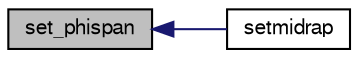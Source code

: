 digraph "set_phispan"
{
  bgcolor="transparent";
  edge [fontname="FreeSans",fontsize="10",labelfontname="FreeSans",labelfontsize="10"];
  node [fontname="FreeSans",fontsize="10",shape=record];
  rankdir="LR";
  Node1 [label="set_phispan",height=0.2,width=0.4,color="black", fillcolor="grey75", style="filled" fontcolor="black"];
  Node1 -> Node2 [dir="back",color="midnightblue",fontsize="10",style="solid",fontname="FreeSans"];
  Node2 [label="setmidrap",height=0.2,width=0.4,color="black",URL="$d9/d1d/matscan_8C.html#a29d78022af7511781a7dbc7723285f41"];
}
